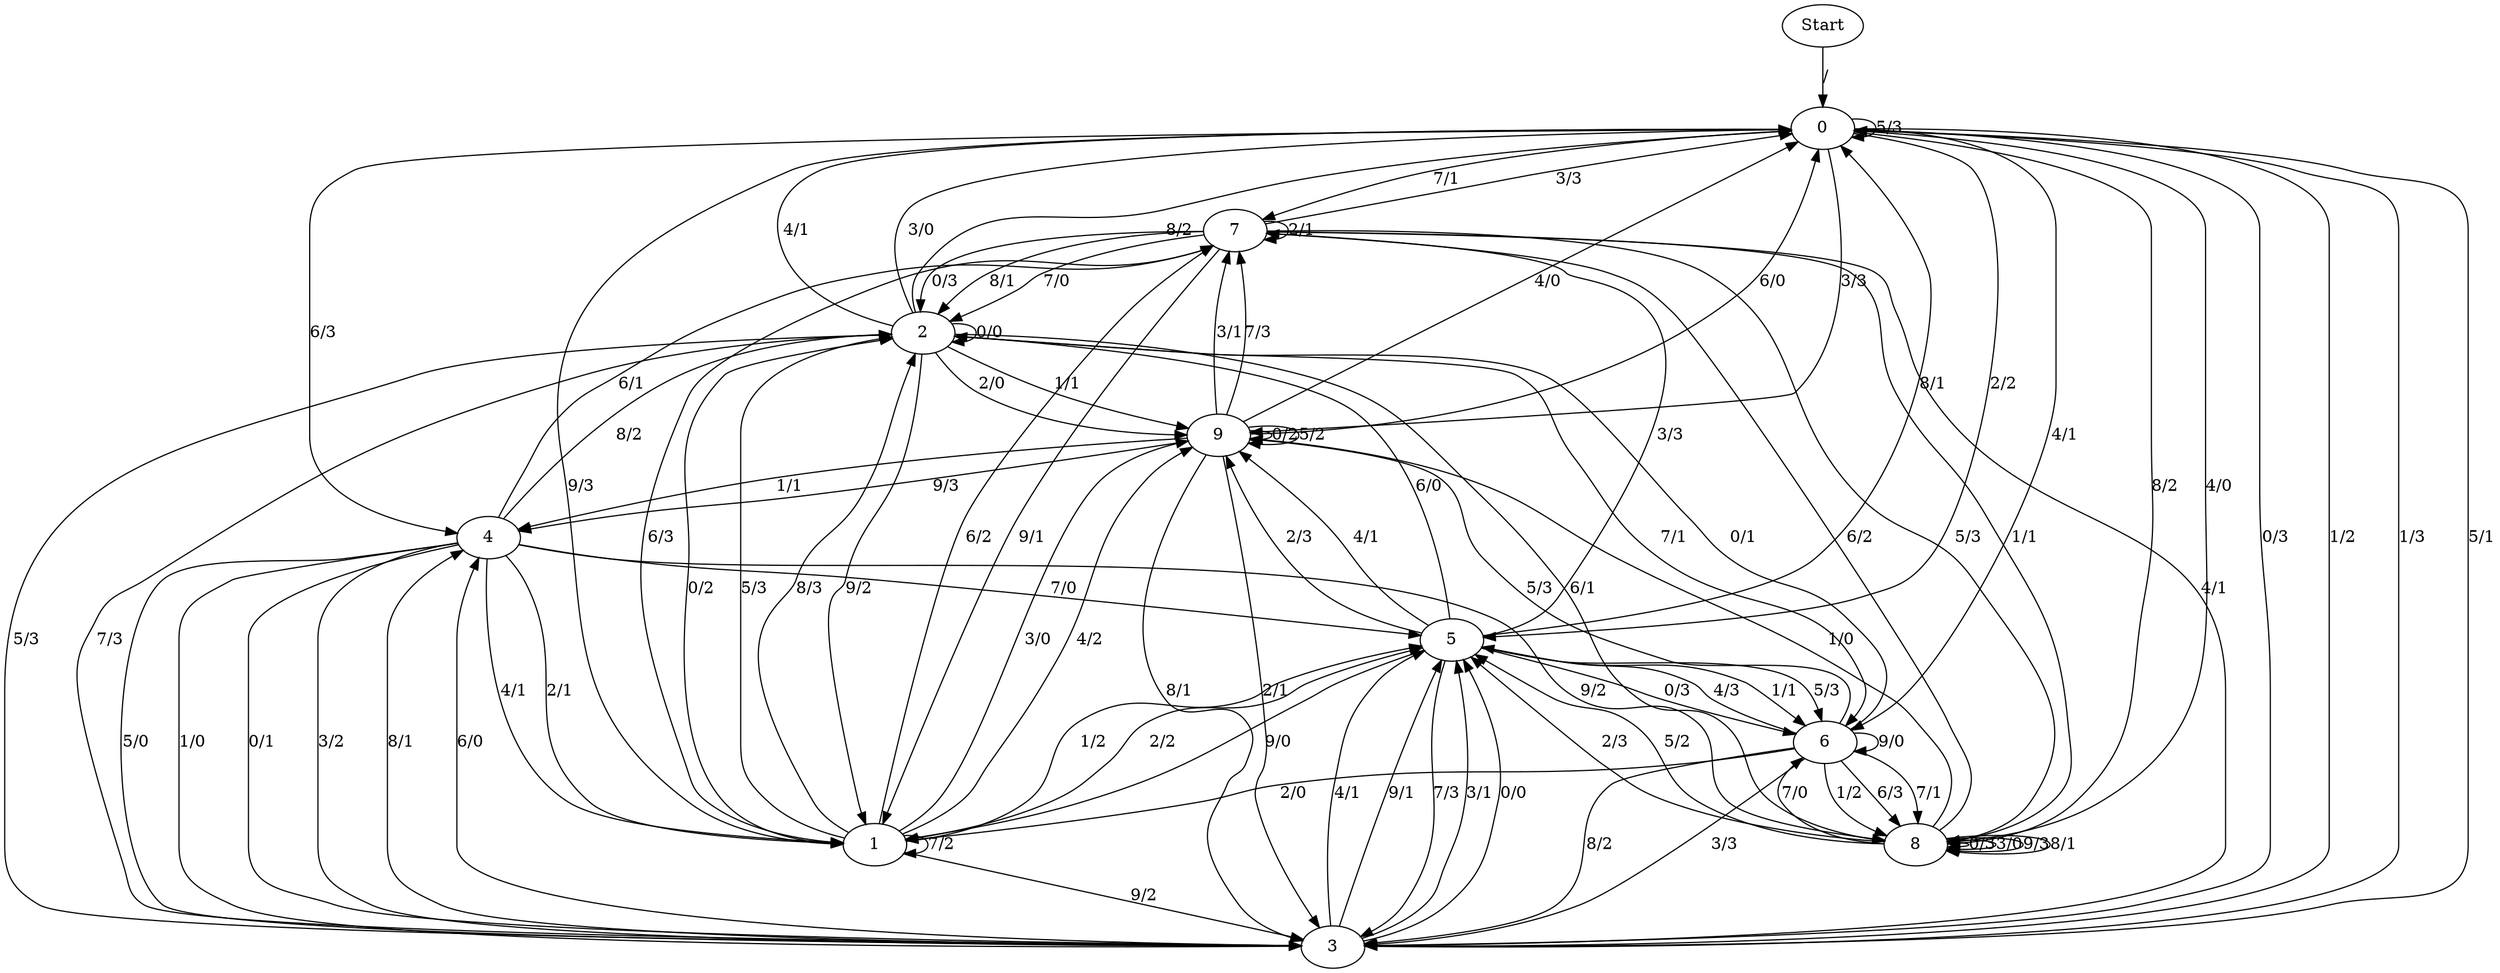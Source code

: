 digraph {
	Start -> 0 [label="/"]
	0 -> 7 [label="7/1"]
	0 -> 8 [label="8/2"]
	0 -> 1 [label="9/3"]
	0 -> 3 [label="0/3"]
	0 -> 6 [label="4/1"]
	0 -> 5 [label="2/2"]
	0 -> 3 [label="1/2"]
	0 -> 0 [label="5/3"]
	0 -> 9 [label="3/3"]
	0 -> 4 [label="6/3"]
	7 -> 0 [label="3/3"]
	7 -> 8 [label="5/3"]
	7 -> 2 [label="8/1"]
	7 -> 8 [label="1/1"]
	7 -> 2 [label="7/0"]
	7 -> 7 [label="2/1"]
	7 -> 1 [label="9/1"]
	7 -> 3 [label="4/1"]
	7 -> 1 [label="6/3"]
	7 -> 2 [label="0/3"]
	1 -> 9 [label="3/0"]
	1 -> 2 [label="0/2"]
	1 -> 5 [label="1/2"]
	1 -> 3 [label="9/2"]
	1 -> 2 [label="5/3"]
	1 -> 1 [label="7/2"]
	1 -> 5 [label="2/2"]
	1 -> 2 [label="8/3"]
	1 -> 9 [label="4/2"]
	1 -> 7 [label="6/2"]
	2 -> 1 [label="9/2"]
	2 -> 2 [label="0/0"]
	2 -> 8 [label="6/1"]
	2 -> 6 [label="7/1"]
	2 -> 0 [label="8/2"]
	2 -> 0 [label="4/1"]
	2 -> 9 [label="1/1"]
	2 -> 0 [label="3/0"]
	2 -> 3 [label="5/3"]
	2 -> 9 [label="2/0"]
	8 -> 0 [label="4/0"]
	8 -> 8 [label="0/3"]
	8 -> 8 [label="3/0"]
	8 -> 7 [label="6/2"]
	8 -> 5 [label="2/3"]
	8 -> 8 [label="9/3"]
	8 -> 5 [label="5/2"]
	8 -> 8 [label="8/1"]
	8 -> 6 [label="7/0"]
	8 -> 9 [label="1/0"]
	5 -> 6 [label="0/3"]
	5 -> 7 [label="3/3"]
	5 -> 9 [label="2/3"]
	5 -> 2 [label="6/0"]
	5 -> 6 [label="1/1"]
	5 -> 0 [label="8/1"]
	5 -> 6 [label="5/3"]
	5 -> 3 [label="7/3"]
	5 -> 9 [label="4/1"]
	5 -> 1 [label="9/0"]
	6 -> 6 [label="9/0"]
	6 -> 9 [label="5/3"]
	6 -> 8 [label="1/2"]
	6 -> 8 [label="6/3"]
	6 -> 3 [label="8/2"]
	6 -> 8 [label="7/1"]
	6 -> 2 [label="0/1"]
	6 -> 3 [label="3/3"]
	6 -> 5 [label="4/3"]
	6 -> 1 [label="2/0"]
	9 -> 3 [label="8/1"]
	9 -> 0 [label="4/0"]
	9 -> 9 [label="0/2"]
	9 -> 9 [label="5/2"]
	9 -> 3 [label="2/1"]
	9 -> 7 [label="3/1"]
	9 -> 0 [label="6/0"]
	9 -> 4 [label="9/3"]
	9 -> 4 [label="1/1"]
	9 -> 7 [label="7/3"]
	4 -> 3 [label="5/0"]
	4 -> 3 [label="1/0"]
	4 -> 5 [label="7/0"]
	4 -> 1 [label="2/1"]
	4 -> 1 [label="4/1"]
	4 -> 2 [label="8/2"]
	4 -> 3 [label="3/2"]
	4 -> 7 [label="6/1"]
	4 -> 3 [label="0/1"]
	4 -> 8 [label="9/2"]
	3 -> 0 [label="1/3"]
	3 -> 5 [label="3/1"]
	3 -> 4 [label="8/1"]
	3 -> 5 [label="0/0"]
	3 -> 2 [label="7/3"]
	3 -> 5 [label="4/1"]
	3 -> 0 [label="5/1"]
	3 -> 4 [label="6/0"]
	3 -> 5 [label="9/1"]
}